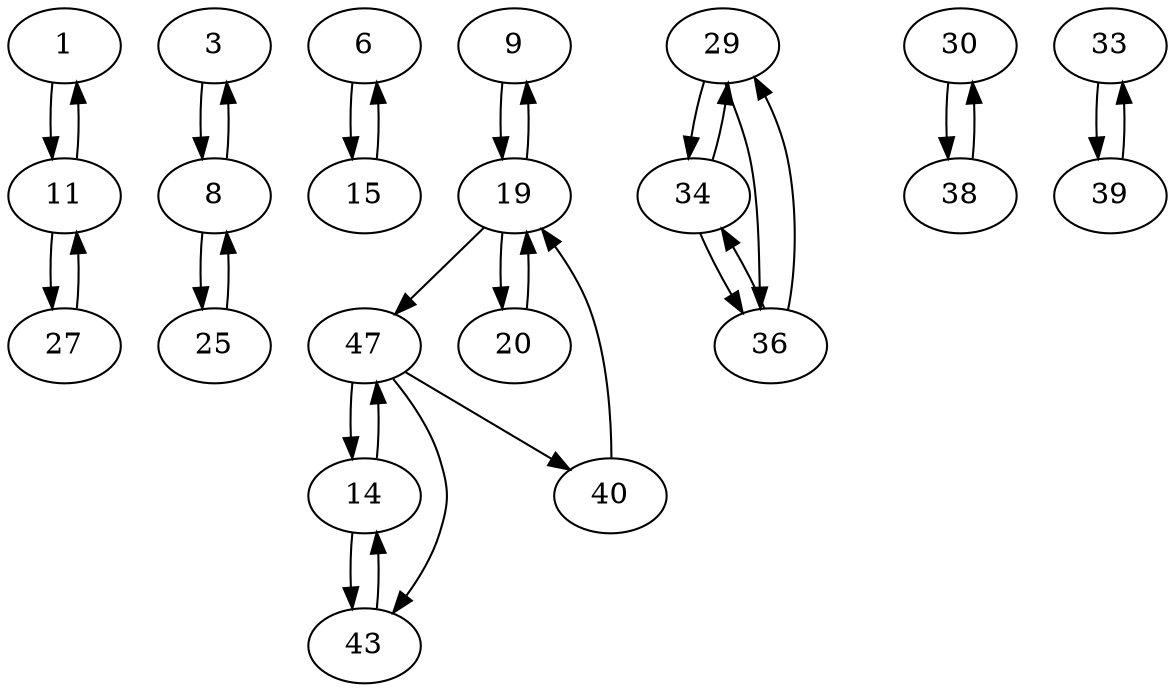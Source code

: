 digraph G {
  1 -> 11;
  3 -> 8;
  6 -> 15;
  8 -> 3;
  8 -> 25;
  9 -> 19;
  11 -> 1;
  11 -> 27;
  14 -> 43;
  14 -> 47;
  15 -> 6;
  19 -> 9;
  19 -> 20;
  19 -> 47;
  20 -> 19;
  25 -> 8;
  27 -> 11;
  29 -> 34;
  29 -> 36;
  30 -> 38;
  33 -> 39;
  34 -> 29;
  34 -> 36;
  36 -> 29;
  36 -> 34;
  38 -> 30;
  39 -> 33;
  40 -> 19;
  43 -> 14;
  47 -> 14;
  47 -> 40;
  47 -> 43;
}